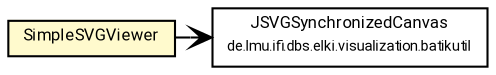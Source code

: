 #!/usr/local/bin/dot
#
# Class diagram 
# Generated by UMLGraph version R5_7_2-60-g0e99a6 (http://www.spinellis.gr/umlgraph/)
#

digraph G {
	graph [fontnames="svg"]
	edge [fontname="Roboto",fontsize=7,labelfontname="Roboto",labelfontsize=7,color="black"];
	node [fontname="Roboto",fontcolor="black",fontsize=8,shape=plaintext,margin=0,width=0,height=0];
	nodesep=0.15;
	ranksep=0.25;
	rankdir=LR;
	// de.lmu.ifi.dbs.elki.visualization.batikutil.JSVGSynchronizedCanvas
	c9501908 [label=<<table title="de.lmu.ifi.dbs.elki.visualization.batikutil.JSVGSynchronizedCanvas" border="0" cellborder="1" cellspacing="0" cellpadding="2" href="../batikutil/JSVGSynchronizedCanvas.html" target="_parent">
		<tr><td><table border="0" cellspacing="0" cellpadding="1">
		<tr><td align="center" balign="center"> <font face="Roboto">JSVGSynchronizedCanvas</font> </td></tr>
		<tr><td align="center" balign="center"> <font face="Roboto" point-size="7.0">de.lmu.ifi.dbs.elki.visualization.batikutil</font> </td></tr>
		</table></td></tr>
		</table>>, URL="../batikutil/JSVGSynchronizedCanvas.html"];
	// de.lmu.ifi.dbs.elki.visualization.gui.SimpleSVGViewer
	c9501927 [label=<<table title="de.lmu.ifi.dbs.elki.visualization.gui.SimpleSVGViewer" border="0" cellborder="1" cellspacing="0" cellpadding="2" bgcolor="lemonChiffon" href="SimpleSVGViewer.html" target="_parent">
		<tr><td><table border="0" cellspacing="0" cellpadding="1">
		<tr><td align="center" balign="center"> <font face="Roboto">SimpleSVGViewer</font> </td></tr>
		</table></td></tr>
		</table>>, URL="SimpleSVGViewer.html"];
	// de.lmu.ifi.dbs.elki.visualization.gui.SimpleSVGViewer navassoc de.lmu.ifi.dbs.elki.visualization.batikutil.JSVGSynchronizedCanvas
	c9501927 -> c9501908 [arrowhead=open,weight=1];
}

